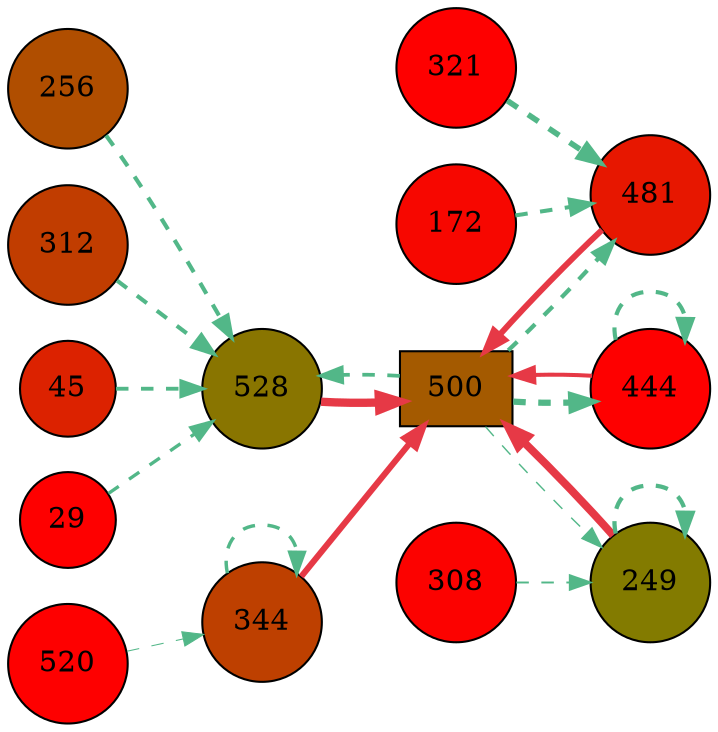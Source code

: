digraph G{
rankdir=LR;
256 [style=filled, shape=circle, fillcolor="#b04e00", label="256"];
481 [style=filled, shape=circle, fillcolor="#e71700", label="481"];
321 [style=filled, shape=circle, fillcolor="#fe0000", label="321"];
312 [style=filled, shape=circle, fillcolor="#c13d00", label="312"];
520 [style=filled, shape=circle, fillcolor="#fe0000", label="520"];
172 [style=filled, shape=circle, fillcolor="#f70700", label="172"];
45 [style=filled, shape=circle, fillcolor="#dc2200", label="45"];
528 [style=filled, shape=circle, fillcolor="#897500", label="528"];
500 [style=filled, shape=box, fillcolor="#a45a00", label="500"];
308 [style=filled, shape=circle, fillcolor="#fc0200", label="308"];
344 [style=filled, shape=circle, fillcolor="#be4000", label="344"];
249 [style=filled, shape=circle, fillcolor="#837b00", label="249"];
444 [style=filled, shape=circle, fillcolor="#fe0000", label="444"];
29 [style=filled, shape=circle, fillcolor="#fe0000", label="29"];
528 -> 500 [color="#e63946",penwidth=4.00];
249 -> 500 [color="#e63946",penwidth=3.80];
344 -> 500 [color="#e63946",penwidth=2.93];
481 -> 500 [color="#e63946",penwidth=2.86];
444 -> 500 [color="#e63946",penwidth=1.93];
321 -> 481 [color="#52b788",style=dashed,penwidth=2.73];
500 -> 481 [color="#52b788",style=dashed,penwidth=2.05];
172 -> 481 [color="#52b788",style=dashed,penwidth=1.94];
256 -> 528 [color="#52b788",style=dashed,penwidth=2.00];
312 -> 528 [color="#52b788",style=dashed,penwidth=1.98];
45 -> 528 [color="#52b788",style=dashed,penwidth=1.86];
500 -> 528 [color="#52b788",style=dashed,penwidth=1.79];
29 -> 528 [color="#52b788",style=dashed,penwidth=1.61];
344 -> 344 [color="#52b788",style=dashed,penwidth=1.66];
520 -> 344 [color="#52b788",style=dashed,penwidth=0.50];
249 -> 249 [color="#52b788",style=dashed,penwidth=2.05];
308 -> 249 [color="#52b788",style=dashed,penwidth=0.91];
500 -> 249 [color="#52b788",style=dashed,penwidth=0.68];
500 -> 444 [color="#52b788",style=dashed,penwidth=3.00];
444 -> 444 [color="#52b788",style=dashed,penwidth=1.99];
}